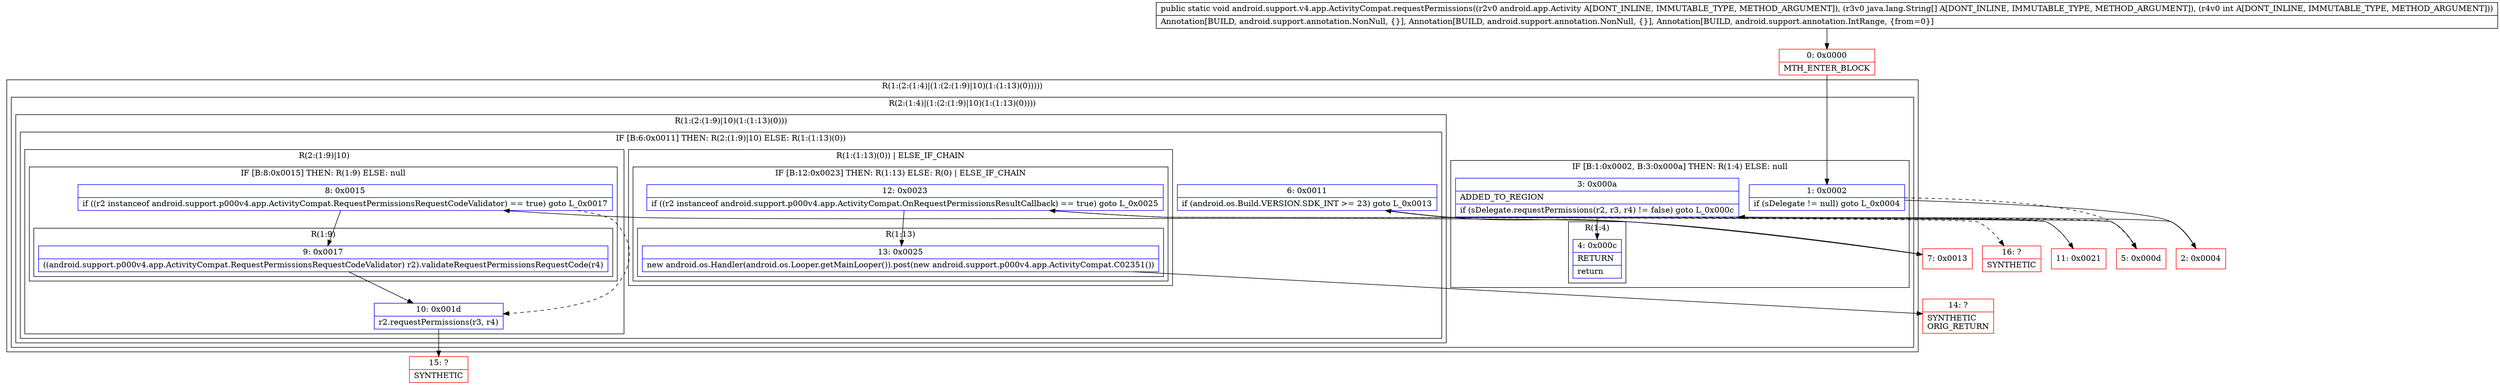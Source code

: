 digraph "CFG forandroid.support.v4.app.ActivityCompat.requestPermissions(Landroid\/app\/Activity;[Ljava\/lang\/String;I)V" {
subgraph cluster_Region_1246971624 {
label = "R(1:(2:(1:4)|(1:(2:(1:9)|10)(1:(1:13)(0)))))";
node [shape=record,color=blue];
subgraph cluster_Region_161120248 {
label = "R(2:(1:4)|(1:(2:(1:9)|10)(1:(1:13)(0))))";
node [shape=record,color=blue];
subgraph cluster_IfRegion_1710104059 {
label = "IF [B:1:0x0002, B:3:0x000a] THEN: R(1:4) ELSE: null";
node [shape=record,color=blue];
Node_1 [shape=record,label="{1\:\ 0x0002|if (sDelegate != null) goto L_0x0004\l}"];
Node_3 [shape=record,label="{3\:\ 0x000a|ADDED_TO_REGION\l|if (sDelegate.requestPermissions(r2, r3, r4) != false) goto L_0x000c\l}"];
subgraph cluster_Region_849375332 {
label = "R(1:4)";
node [shape=record,color=blue];
Node_4 [shape=record,label="{4\:\ 0x000c|RETURN\l|return\l}"];
}
}
subgraph cluster_Region_1645483230 {
label = "R(1:(2:(1:9)|10)(1:(1:13)(0)))";
node [shape=record,color=blue];
subgraph cluster_IfRegion_942396123 {
label = "IF [B:6:0x0011] THEN: R(2:(1:9)|10) ELSE: R(1:(1:13)(0))";
node [shape=record,color=blue];
Node_6 [shape=record,label="{6\:\ 0x0011|if (android.os.Build.VERSION.SDK_INT \>= 23) goto L_0x0013\l}"];
subgraph cluster_Region_759103968 {
label = "R(2:(1:9)|10)";
node [shape=record,color=blue];
subgraph cluster_IfRegion_472737651 {
label = "IF [B:8:0x0015] THEN: R(1:9) ELSE: null";
node [shape=record,color=blue];
Node_8 [shape=record,label="{8\:\ 0x0015|if ((r2 instanceof android.support.p000v4.app.ActivityCompat.RequestPermissionsRequestCodeValidator) == true) goto L_0x0017\l}"];
subgraph cluster_Region_1591550668 {
label = "R(1:9)";
node [shape=record,color=blue];
Node_9 [shape=record,label="{9\:\ 0x0017|((android.support.p000v4.app.ActivityCompat.RequestPermissionsRequestCodeValidator) r2).validateRequestPermissionsRequestCode(r4)\l}"];
}
}
Node_10 [shape=record,label="{10\:\ 0x001d|r2.requestPermissions(r3, r4)\l}"];
}
subgraph cluster_Region_948342470 {
label = "R(1:(1:13)(0)) | ELSE_IF_CHAIN\l";
node [shape=record,color=blue];
subgraph cluster_IfRegion_1843640375 {
label = "IF [B:12:0x0023] THEN: R(1:13) ELSE: R(0) | ELSE_IF_CHAIN\l";
node [shape=record,color=blue];
Node_12 [shape=record,label="{12\:\ 0x0023|if ((r2 instanceof android.support.p000v4.app.ActivityCompat.OnRequestPermissionsResultCallback) == true) goto L_0x0025\l}"];
subgraph cluster_Region_436362247 {
label = "R(1:13)";
node [shape=record,color=blue];
Node_13 [shape=record,label="{13\:\ 0x0025|new android.os.Handler(android.os.Looper.getMainLooper()).post(new android.support.p000v4.app.ActivityCompat.C02351())\l}"];
}
subgraph cluster_Region_771671753 {
label = "R(0)";
node [shape=record,color=blue];
}
}
}
}
}
}
}
Node_0 [shape=record,color=red,label="{0\:\ 0x0000|MTH_ENTER_BLOCK\l}"];
Node_2 [shape=record,color=red,label="{2\:\ 0x0004}"];
Node_5 [shape=record,color=red,label="{5\:\ 0x000d}"];
Node_7 [shape=record,color=red,label="{7\:\ 0x0013}"];
Node_11 [shape=record,color=red,label="{11\:\ 0x0021}"];
Node_14 [shape=record,color=red,label="{14\:\ ?|SYNTHETIC\lORIG_RETURN\l}"];
Node_15 [shape=record,color=red,label="{15\:\ ?|SYNTHETIC\l}"];
Node_16 [shape=record,color=red,label="{16\:\ ?|SYNTHETIC\l}"];
MethodNode[shape=record,label="{public static void android.support.v4.app.ActivityCompat.requestPermissions((r2v0 android.app.Activity A[DONT_INLINE, IMMUTABLE_TYPE, METHOD_ARGUMENT]), (r3v0 java.lang.String[] A[DONT_INLINE, IMMUTABLE_TYPE, METHOD_ARGUMENT]), (r4v0 int A[DONT_INLINE, IMMUTABLE_TYPE, METHOD_ARGUMENT]))  | Annotation[BUILD, android.support.annotation.NonNull, \{\}], Annotation[BUILD, android.support.annotation.NonNull, \{\}], Annotation[BUILD, android.support.annotation.IntRange, \{from=0\}]\l}"];
MethodNode -> Node_0;
Node_1 -> Node_2;
Node_1 -> Node_5[style=dashed];
Node_3 -> Node_4;
Node_3 -> Node_5[style=dashed];
Node_6 -> Node_7;
Node_6 -> Node_11[style=dashed];
Node_8 -> Node_9;
Node_8 -> Node_10[style=dashed];
Node_9 -> Node_10;
Node_10 -> Node_15;
Node_12 -> Node_13;
Node_12 -> Node_16[style=dashed];
Node_13 -> Node_14;
Node_0 -> Node_1;
Node_2 -> Node_3;
Node_5 -> Node_6;
Node_7 -> Node_8;
Node_11 -> Node_12;
}

